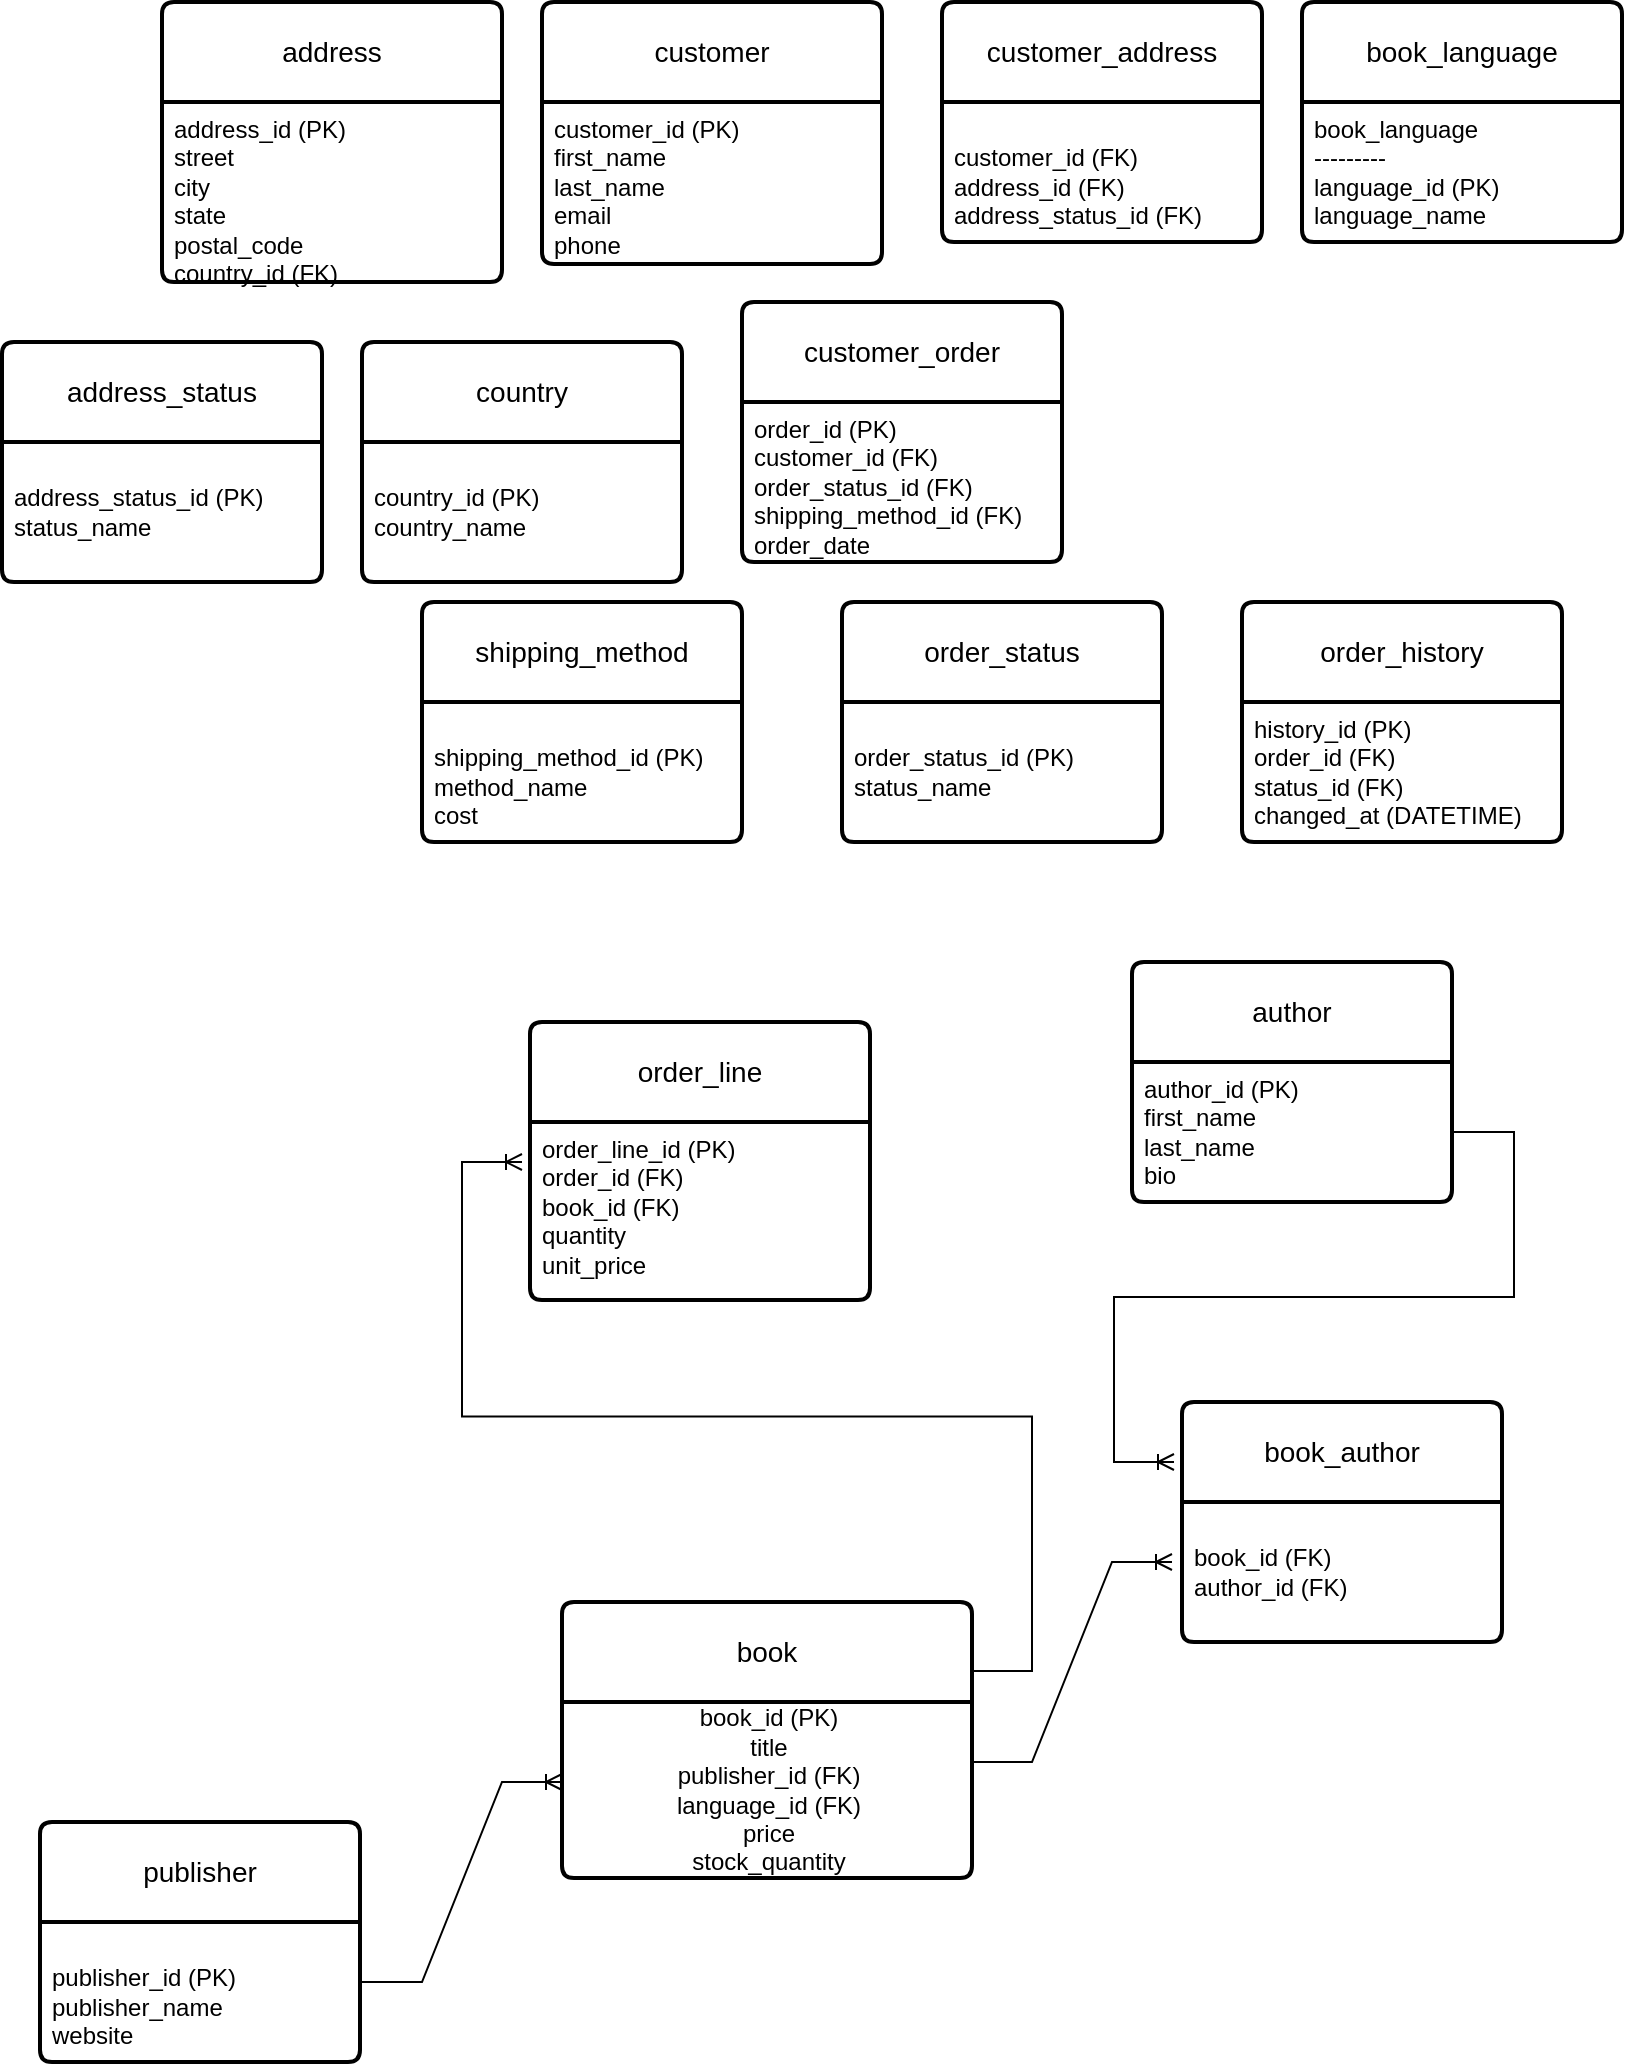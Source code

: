 <mxfile>
    <diagram name="Page-1" id="dnZ7q2GOoJUWi2yGUo95">
        <mxGraphModel dx="696" dy="477" grid="1" gridSize="10" guides="1" tooltips="1" connect="1" arrows="1" fold="1" page="1" pageScale="1" pageWidth="850" pageHeight="1100" math="0" shadow="0">
            <root>
                <mxCell id="0"/>
                <mxCell id="1" parent="0"/>
                <mxCell id="K03WyypjluTkTjb-46PG-29" value="book" style="swimlane;childLayout=stackLayout;horizontal=1;startSize=50;horizontalStack=0;rounded=1;fontSize=14;fontStyle=0;strokeWidth=2;resizeParent=0;resizeLast=1;shadow=0;dashed=0;align=center;arcSize=4;whiteSpace=wrap;html=1;" parent="1" vertex="1">
                    <mxGeometry x="290" y="810" width="205" height="138" as="geometry"/>
                </mxCell>
                <mxCell id="K03WyypjluTkTjb-46PG-44" value="&lt;div&gt;&lt;span style=&quot;background-color: initial;&quot;&gt;book_id (PK)&lt;/span&gt;&lt;/div&gt;&lt;div&gt;title&lt;/div&gt;&lt;div&gt;publisher_id (FK)&lt;/div&gt;&lt;div&gt;language_id (FK)&lt;/div&gt;&lt;div&gt;price&lt;/div&gt;&lt;div&gt;stock_quantity&lt;/div&gt;" style="text;html=1;align=center;verticalAlign=middle;resizable=0;points=[];autosize=1;strokeColor=none;fillColor=none;" parent="K03WyypjluTkTjb-46PG-29" vertex="1">
                    <mxGeometry y="50" width="205" height="88" as="geometry"/>
                </mxCell>
                <mxCell id="K03WyypjluTkTjb-46PG-46" value="customer_order" style="swimlane;childLayout=stackLayout;horizontal=1;startSize=50;horizontalStack=0;rounded=1;fontSize=14;fontStyle=0;strokeWidth=2;resizeParent=0;resizeLast=1;shadow=0;dashed=0;align=center;arcSize=4;whiteSpace=wrap;html=1;" parent="1" vertex="1">
                    <mxGeometry x="380" y="160" width="160" height="130" as="geometry"/>
                </mxCell>
                <mxCell id="K03WyypjluTkTjb-46PG-47" value="&lt;div&gt;&lt;span style=&quot;background-color: initial;&quot;&gt;order_id (PK)&lt;/span&gt;&lt;/div&gt;&lt;div&gt;customer_id (FK)&lt;/div&gt;&lt;div&gt;order_status_id (FK)&lt;/div&gt;&lt;div&gt;shipping_method_id (FK)&lt;/div&gt;&lt;div&gt;order_date&lt;/div&gt;" style="align=left;strokeColor=none;fillColor=none;spacingLeft=4;fontSize=12;verticalAlign=top;resizable=0;rotatable=0;part=1;html=1;" parent="K03WyypjluTkTjb-46PG-46" vertex="1">
                    <mxGeometry y="50" width="160" height="80" as="geometry"/>
                </mxCell>
                <mxCell id="K03WyypjluTkTjb-46PG-50" value="order_history" style="swimlane;childLayout=stackLayout;horizontal=1;startSize=50;horizontalStack=0;rounded=1;fontSize=14;fontStyle=0;strokeWidth=2;resizeParent=0;resizeLast=1;shadow=0;dashed=0;align=center;arcSize=4;whiteSpace=wrap;html=1;" parent="1" vertex="1">
                    <mxGeometry x="630" y="310" width="160" height="120" as="geometry"/>
                </mxCell>
                <mxCell id="K03WyypjluTkTjb-46PG-51" value="&lt;div&gt;&lt;span style=&quot;background-color: initial;&quot;&gt;history_id (PK)&lt;/span&gt;&lt;/div&gt;&lt;div&gt;order_id (FK)&lt;/div&gt;&lt;div&gt;status_id (FK)&lt;/div&gt;&lt;div&gt;changed_at (DATETIME)&lt;/div&gt;" style="align=left;strokeColor=none;fillColor=none;spacingLeft=4;fontSize=12;verticalAlign=top;resizable=0;rotatable=0;part=1;html=1;" parent="K03WyypjluTkTjb-46PG-50" vertex="1">
                    <mxGeometry y="50" width="160" height="70" as="geometry"/>
                </mxCell>
                <mxCell id="K03WyypjluTkTjb-46PG-52" value="shipping_method" style="swimlane;childLayout=stackLayout;horizontal=1;startSize=50;horizontalStack=0;rounded=1;fontSize=14;fontStyle=0;strokeWidth=2;resizeParent=0;resizeLast=1;shadow=0;dashed=0;align=center;arcSize=4;whiteSpace=wrap;html=1;" parent="1" vertex="1">
                    <mxGeometry x="220" y="310" width="160" height="120" as="geometry"/>
                </mxCell>
                <mxCell id="K03WyypjluTkTjb-46PG-53" value="&lt;div&gt;&lt;br&gt;&lt;/div&gt;&lt;div&gt;shipping_method_id (PK)&lt;/div&gt;&lt;div&gt;method_name&lt;/div&gt;&lt;div&gt;cost&lt;/div&gt;" style="align=left;strokeColor=none;fillColor=none;spacingLeft=4;fontSize=12;verticalAlign=top;resizable=0;rotatable=0;part=1;html=1;" parent="K03WyypjluTkTjb-46PG-52" vertex="1">
                    <mxGeometry y="50" width="160" height="70" as="geometry"/>
                </mxCell>
                <mxCell id="K03WyypjluTkTjb-46PG-54" value="order_status" style="swimlane;childLayout=stackLayout;horizontal=1;startSize=50;horizontalStack=0;rounded=1;fontSize=14;fontStyle=0;strokeWidth=2;resizeParent=0;resizeLast=1;shadow=0;dashed=0;align=center;arcSize=4;whiteSpace=wrap;html=1;" parent="1" vertex="1">
                    <mxGeometry x="430" y="310" width="160" height="120" as="geometry"/>
                </mxCell>
                <mxCell id="K03WyypjluTkTjb-46PG-55" value="&lt;div&gt;&lt;br&gt;&lt;/div&gt;&lt;div&gt;order_status_id (PK)&lt;/div&gt;&lt;div&gt;status_name&lt;/div&gt;" style="align=left;strokeColor=none;fillColor=none;spacingLeft=4;fontSize=12;verticalAlign=top;resizable=0;rotatable=0;part=1;html=1;" parent="K03WyypjluTkTjb-46PG-54" vertex="1">
                    <mxGeometry y="50" width="160" height="70" as="geometry"/>
                </mxCell>
                <mxCell id="K03WyypjluTkTjb-46PG-56" value="country" style="swimlane;childLayout=stackLayout;horizontal=1;startSize=50;horizontalStack=0;rounded=1;fontSize=14;fontStyle=0;strokeWidth=2;resizeParent=0;resizeLast=1;shadow=0;dashed=0;align=center;arcSize=4;whiteSpace=wrap;html=1;" parent="1" vertex="1">
                    <mxGeometry x="190" y="180" width="160" height="120" as="geometry"/>
                </mxCell>
                <mxCell id="K03WyypjluTkTjb-46PG-57" value="&lt;div&gt;&lt;br&gt;&lt;/div&gt;&lt;div&gt;country_id (PK)&lt;/div&gt;&lt;div&gt;country_name&lt;/div&gt;" style="align=left;strokeColor=none;fillColor=none;spacingLeft=4;fontSize=12;verticalAlign=top;resizable=0;rotatable=0;part=1;html=1;" parent="K03WyypjluTkTjb-46PG-56" vertex="1">
                    <mxGeometry y="50" width="160" height="70" as="geometry"/>
                </mxCell>
                <mxCell id="K03WyypjluTkTjb-46PG-58" value="customer" style="swimlane;childLayout=stackLayout;horizontal=1;startSize=50;horizontalStack=0;rounded=1;fontSize=14;fontStyle=0;strokeWidth=2;resizeParent=0;resizeLast=1;shadow=0;dashed=0;align=center;arcSize=4;whiteSpace=wrap;html=1;" parent="1" vertex="1">
                    <mxGeometry x="280" y="10" width="170" height="131" as="geometry"/>
                </mxCell>
                <mxCell id="K03WyypjluTkTjb-46PG-59" value="&lt;div&gt;&lt;span style=&quot;background-color: initial;&quot;&gt;customer_id (PK)&lt;/span&gt;&lt;/div&gt;&lt;div&gt;first_name&lt;/div&gt;&lt;div&gt;last_name&lt;/div&gt;&lt;div&gt;email&lt;/div&gt;&lt;div&gt;&lt;span style=&quot;background-color: initial;&quot;&gt;phone&lt;/span&gt;&lt;/div&gt;" style="align=left;strokeColor=none;fillColor=none;spacingLeft=4;fontSize=12;verticalAlign=top;resizable=0;rotatable=0;part=1;html=1;" parent="K03WyypjluTkTjb-46PG-58" vertex="1">
                    <mxGeometry y="50" width="170" height="81" as="geometry"/>
                </mxCell>
                <mxCell id="K03WyypjluTkTjb-46PG-60" value="publisher" style="swimlane;childLayout=stackLayout;horizontal=1;startSize=50;horizontalStack=0;rounded=1;fontSize=14;fontStyle=0;strokeWidth=2;resizeParent=0;resizeLast=1;shadow=0;dashed=0;align=center;arcSize=4;whiteSpace=wrap;html=1;" parent="1" vertex="1">
                    <mxGeometry x="29" y="920" width="160" height="120" as="geometry"/>
                </mxCell>
                <mxCell id="K03WyypjluTkTjb-46PG-61" value="&lt;div&gt;&lt;br&gt;&lt;/div&gt;&lt;div&gt;publisher_id (PK)&lt;/div&gt;&lt;div&gt;publisher_name&lt;/div&gt;&lt;div&gt;website&lt;/div&gt;" style="align=left;strokeColor=none;fillColor=none;spacingLeft=4;fontSize=12;verticalAlign=top;resizable=0;rotatable=0;part=1;html=1;" parent="K03WyypjluTkTjb-46PG-60" vertex="1">
                    <mxGeometry y="50" width="160" height="70" as="geometry"/>
                </mxCell>
                <mxCell id="K03WyypjluTkTjb-46PG-62" value="order_line" style="swimlane;childLayout=stackLayout;horizontal=1;startSize=50;horizontalStack=0;rounded=1;fontSize=14;fontStyle=0;strokeWidth=2;resizeParent=0;resizeLast=1;shadow=0;dashed=0;align=center;arcSize=4;whiteSpace=wrap;html=1;" parent="1" vertex="1">
                    <mxGeometry x="274" y="520" width="170" height="139" as="geometry"/>
                </mxCell>
                <mxCell id="K03WyypjluTkTjb-46PG-63" value="&lt;div&gt;&lt;span style=&quot;background-color: initial;&quot;&gt;order_line_id (PK)&lt;/span&gt;&lt;/div&gt;&lt;div&gt;order_id (FK)&lt;/div&gt;&lt;div&gt;book_id (FK)&lt;/div&gt;&lt;div&gt;quantity&lt;/div&gt;&lt;div&gt;unit_price&lt;/div&gt;" style="align=left;strokeColor=none;fillColor=none;spacingLeft=4;fontSize=12;verticalAlign=top;resizable=0;rotatable=0;part=1;html=1;" parent="K03WyypjluTkTjb-46PG-62" vertex="1">
                    <mxGeometry y="50" width="170" height="89" as="geometry"/>
                </mxCell>
                <mxCell id="K03WyypjluTkTjb-46PG-64" value="book_language" style="swimlane;childLayout=stackLayout;horizontal=1;startSize=50;horizontalStack=0;rounded=1;fontSize=14;fontStyle=0;strokeWidth=2;resizeParent=0;resizeLast=1;shadow=0;dashed=0;align=center;arcSize=4;whiteSpace=wrap;html=1;" parent="1" vertex="1">
                    <mxGeometry x="660" y="10" width="160" height="120" as="geometry"/>
                </mxCell>
                <mxCell id="K03WyypjluTkTjb-46PG-65" value="&lt;div&gt;book_language&lt;/div&gt;&lt;div&gt;---------&lt;/div&gt;&lt;div&gt;language_id (PK)&lt;/div&gt;&lt;div&gt;language_name&lt;/div&gt;" style="align=left;strokeColor=none;fillColor=none;spacingLeft=4;fontSize=12;verticalAlign=top;resizable=0;rotatable=0;part=1;html=1;" parent="K03WyypjluTkTjb-46PG-64" vertex="1">
                    <mxGeometry y="50" width="160" height="70" as="geometry"/>
                </mxCell>
                <mxCell id="K03WyypjluTkTjb-46PG-66" value="author" style="swimlane;childLayout=stackLayout;horizontal=1;startSize=50;horizontalStack=0;rounded=1;fontSize=14;fontStyle=0;strokeWidth=2;resizeParent=0;resizeLast=1;shadow=0;dashed=0;align=center;arcSize=4;whiteSpace=wrap;html=1;" parent="1" vertex="1">
                    <mxGeometry x="575" y="490" width="160" height="120" as="geometry"/>
                </mxCell>
                <mxCell id="K03WyypjluTkTjb-46PG-67" value="&lt;div&gt;&lt;span style=&quot;background-color: initial;&quot;&gt;author_id (PK)&lt;/span&gt;&lt;/div&gt;&lt;div&gt;first_name&lt;/div&gt;&lt;div&gt;last_name&lt;/div&gt;&lt;div&gt;bio&lt;/div&gt;" style="align=left;strokeColor=none;fillColor=none;spacingLeft=4;fontSize=12;verticalAlign=top;resizable=0;rotatable=0;part=1;html=1;" parent="K03WyypjluTkTjb-46PG-66" vertex="1">
                    <mxGeometry y="50" width="160" height="70" as="geometry"/>
                </mxCell>
                <mxCell id="K03WyypjluTkTjb-46PG-68" value="book_author" style="swimlane;childLayout=stackLayout;horizontal=1;startSize=50;horizontalStack=0;rounded=1;fontSize=14;fontStyle=0;strokeWidth=2;resizeParent=0;resizeLast=1;shadow=0;dashed=0;align=center;arcSize=4;whiteSpace=wrap;html=1;" parent="1" vertex="1">
                    <mxGeometry x="600" y="710" width="160" height="120" as="geometry"/>
                </mxCell>
                <mxCell id="K03WyypjluTkTjb-46PG-69" value="&lt;div&gt;&lt;br&gt;&lt;/div&gt;&lt;div&gt;book_id (FK)&lt;/div&gt;&lt;div&gt;author_id (FK)&lt;/div&gt;" style="align=left;strokeColor=none;fillColor=none;spacingLeft=4;fontSize=12;verticalAlign=top;resizable=0;rotatable=0;part=1;html=1;" parent="K03WyypjluTkTjb-46PG-68" vertex="1">
                    <mxGeometry y="50" width="160" height="70" as="geometry"/>
                </mxCell>
                <mxCell id="K03WyypjluTkTjb-46PG-70" value="address_status" style="swimlane;childLayout=stackLayout;horizontal=1;startSize=50;horizontalStack=0;rounded=1;fontSize=14;fontStyle=0;strokeWidth=2;resizeParent=0;resizeLast=1;shadow=0;dashed=0;align=center;arcSize=4;whiteSpace=wrap;html=1;" parent="1" vertex="1">
                    <mxGeometry x="10" y="180" width="160" height="120" as="geometry"/>
                </mxCell>
                <mxCell id="K03WyypjluTkTjb-46PG-71" value="&lt;div&gt;&lt;br&gt;&lt;/div&gt;&lt;div&gt;address_status_id (PK)&lt;/div&gt;&lt;div&gt;status_name&lt;/div&gt;" style="align=left;strokeColor=none;fillColor=none;spacingLeft=4;fontSize=12;verticalAlign=top;resizable=0;rotatable=0;part=1;html=1;" parent="K03WyypjluTkTjb-46PG-70" vertex="1">
                    <mxGeometry y="50" width="160" height="70" as="geometry"/>
                </mxCell>
                <mxCell id="K03WyypjluTkTjb-46PG-72" value="customer_address" style="swimlane;childLayout=stackLayout;horizontal=1;startSize=50;horizontalStack=0;rounded=1;fontSize=14;fontStyle=0;strokeWidth=2;resizeParent=0;resizeLast=1;shadow=0;dashed=0;align=center;arcSize=4;whiteSpace=wrap;html=1;" parent="1" vertex="1">
                    <mxGeometry x="480" y="10" width="160" height="120" as="geometry"/>
                </mxCell>
                <mxCell id="K03WyypjluTkTjb-46PG-73" value="&lt;div&gt;&lt;br&gt;&lt;/div&gt;&lt;div&gt;customer_id (FK)&lt;/div&gt;&lt;div&gt;address_id (FK)&lt;/div&gt;&lt;div&gt;address_status_id (FK)&lt;/div&gt;" style="align=left;strokeColor=none;fillColor=none;spacingLeft=4;fontSize=12;verticalAlign=top;resizable=0;rotatable=0;part=1;html=1;" parent="K03WyypjluTkTjb-46PG-72" vertex="1">
                    <mxGeometry y="50" width="160" height="70" as="geometry"/>
                </mxCell>
                <mxCell id="K03WyypjluTkTjb-46PG-74" value="address" style="swimlane;childLayout=stackLayout;horizontal=1;startSize=50;horizontalStack=0;rounded=1;fontSize=14;fontStyle=0;strokeWidth=2;resizeParent=0;resizeLast=1;shadow=0;dashed=0;align=center;arcSize=4;whiteSpace=wrap;html=1;" parent="1" vertex="1">
                    <mxGeometry x="90" y="10" width="170" height="140" as="geometry"/>
                </mxCell>
                <mxCell id="K03WyypjluTkTjb-46PG-75" value="&lt;div&gt;&lt;span style=&quot;background-color: initial;&quot;&gt;address_id (PK)&lt;/span&gt;&lt;/div&gt;&lt;div&gt;street&lt;/div&gt;&lt;div&gt;city&lt;/div&gt;&lt;div&gt;state&lt;/div&gt;&lt;div&gt;postal_code&lt;/div&gt;&lt;div&gt;country_id (FK)&lt;/div&gt;" style="align=left;strokeColor=none;fillColor=none;spacingLeft=4;fontSize=12;verticalAlign=top;resizable=0;rotatable=0;part=1;html=1;" parent="K03WyypjluTkTjb-46PG-74" vertex="1">
                    <mxGeometry y="50" width="170" height="90" as="geometry"/>
                </mxCell>
                <mxCell id="K03WyypjluTkTjb-46PG-83" value="" style="edgeStyle=entityRelationEdgeStyle;fontSize=12;html=1;endArrow=ERoneToMany;rounded=0;" parent="1" edge="1">
                    <mxGeometry width="100" height="100" relative="1" as="geometry">
                        <mxPoint x="190" y="1000" as="sourcePoint"/>
                        <mxPoint x="290" y="900" as="targetPoint"/>
                        <Array as="points">
                            <mxPoint x="360" y="1040"/>
                            <mxPoint x="330" y="960"/>
                        </Array>
                    </mxGeometry>
                </mxCell>
                <mxCell id="K03WyypjluTkTjb-46PG-84" value="" style="edgeStyle=entityRelationEdgeStyle;fontSize=12;html=1;endArrow=ERoneToMany;rounded=0;" parent="1" edge="1">
                    <mxGeometry width="100" height="100" relative="1" as="geometry">
                        <mxPoint x="495" y="890" as="sourcePoint"/>
                        <mxPoint x="595" y="790" as="targetPoint"/>
                    </mxGeometry>
                </mxCell>
                <mxCell id="K03WyypjluTkTjb-46PG-85" value="" style="edgeStyle=entityRelationEdgeStyle;fontSize=12;html=1;endArrow=ERoneToMany;rounded=0;exitX=1;exitY=0.5;exitDx=0;exitDy=0;" parent="1" edge="1">
                    <mxGeometry width="100" height="100" relative="1" as="geometry">
                        <mxPoint x="736" y="575" as="sourcePoint"/>
                        <mxPoint x="596" y="740" as="targetPoint"/>
                    </mxGeometry>
                </mxCell>
                <mxCell id="K03WyypjluTkTjb-46PG-86" value="" style="edgeStyle=entityRelationEdgeStyle;fontSize=12;html=1;endArrow=ERoneToMany;rounded=0;exitX=1;exitY=0.25;exitDx=0;exitDy=0;" parent="1" source="K03WyypjluTkTjb-46PG-29" edge="1">
                    <mxGeometry width="100" height="100" relative="1" as="geometry">
                        <mxPoint x="340" y="790" as="sourcePoint"/>
                        <mxPoint x="270" y="590" as="targetPoint"/>
                    </mxGeometry>
                </mxCell>
            </root>
        </mxGraphModel>
    </diagram>
</mxfile>